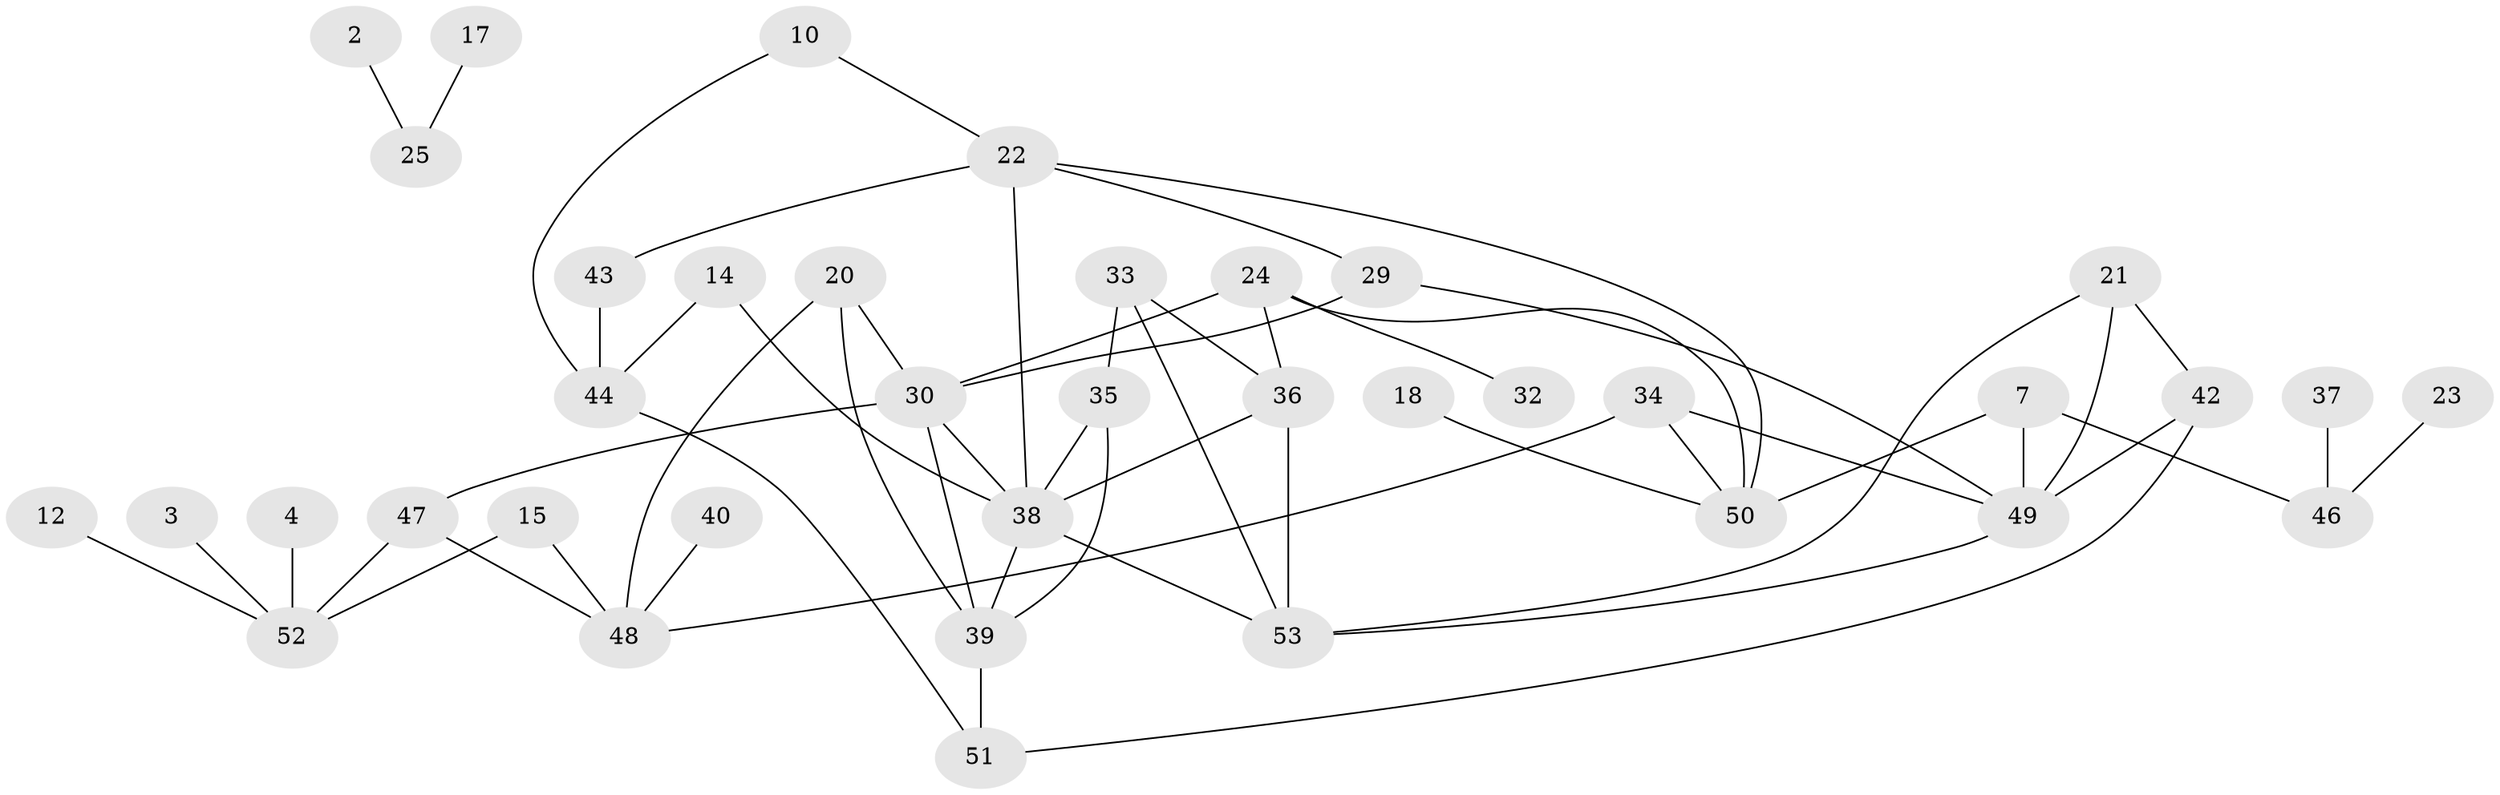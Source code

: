 // original degree distribution, {0: 0.09375, 3: 0.1640625, 4: 0.1328125, 2: 0.3046875, 5: 0.0390625, 1: 0.265625}
// Generated by graph-tools (version 1.1) at 2025/35/03/04/25 23:35:44]
// undirected, 38 vertices, 57 edges
graph export_dot {
  node [color=gray90,style=filled];
  2;
  3;
  4;
  7;
  10;
  12;
  14;
  15;
  17;
  18;
  20;
  21;
  22;
  23;
  24;
  25;
  29;
  30;
  32;
  33;
  34;
  35;
  36;
  37;
  38;
  39;
  40;
  42;
  43;
  44;
  46;
  47;
  48;
  49;
  50;
  51;
  52;
  53;
  2 -- 25 [weight=1.0];
  3 -- 52 [weight=1.0];
  4 -- 52 [weight=1.0];
  7 -- 46 [weight=1.0];
  7 -- 49 [weight=1.0];
  7 -- 50 [weight=1.0];
  10 -- 22 [weight=1.0];
  10 -- 44 [weight=1.0];
  12 -- 52 [weight=1.0];
  14 -- 38 [weight=1.0];
  14 -- 44 [weight=1.0];
  15 -- 48 [weight=1.0];
  15 -- 52 [weight=1.0];
  17 -- 25 [weight=1.0];
  18 -- 50 [weight=1.0];
  20 -- 30 [weight=1.0];
  20 -- 39 [weight=1.0];
  20 -- 48 [weight=1.0];
  21 -- 42 [weight=1.0];
  21 -- 49 [weight=1.0];
  21 -- 53 [weight=1.0];
  22 -- 29 [weight=1.0];
  22 -- 38 [weight=1.0];
  22 -- 43 [weight=1.0];
  22 -- 50 [weight=1.0];
  23 -- 46 [weight=1.0];
  24 -- 30 [weight=2.0];
  24 -- 32 [weight=1.0];
  24 -- 36 [weight=1.0];
  24 -- 50 [weight=1.0];
  29 -- 30 [weight=1.0];
  29 -- 49 [weight=1.0];
  30 -- 38 [weight=1.0];
  30 -- 39 [weight=1.0];
  30 -- 47 [weight=1.0];
  33 -- 35 [weight=2.0];
  33 -- 36 [weight=1.0];
  33 -- 53 [weight=1.0];
  34 -- 48 [weight=1.0];
  34 -- 49 [weight=1.0];
  34 -- 50 [weight=1.0];
  35 -- 38 [weight=1.0];
  35 -- 39 [weight=1.0];
  36 -- 38 [weight=1.0];
  36 -- 53 [weight=1.0];
  37 -- 46 [weight=1.0];
  38 -- 39 [weight=1.0];
  38 -- 53 [weight=1.0];
  39 -- 51 [weight=1.0];
  40 -- 48 [weight=1.0];
  42 -- 49 [weight=1.0];
  42 -- 51 [weight=1.0];
  43 -- 44 [weight=1.0];
  44 -- 51 [weight=1.0];
  47 -- 48 [weight=1.0];
  47 -- 52 [weight=1.0];
  49 -- 53 [weight=1.0];
}

